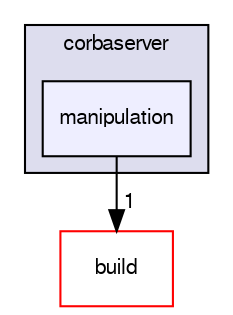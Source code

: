 digraph "manipulation" {
  compound=true
  node [ fontsize="10", fontname="FreeSans"];
  edge [ labelfontsize="10", labelfontname="FreeSans"];
  subgraph clusterdir_b4d1a845b7d187eff587f84b36cf4f45 {
    graph [ bgcolor="#ddddee", pencolor="black", label="corbaserver" fontname="FreeSans", fontsize="10", URL="dir_b4d1a845b7d187eff587f84b36cf4f45.html"]
  dir_586fae9859b8f60d97ce3dfdbfc57744 [shape=box, label="manipulation", style="filled", fillcolor="#eeeeff", pencolor="black", URL="dir_586fae9859b8f60d97ce3dfdbfc57744.html"];
  }
  dir_4fef79e7177ba769987a8da36c892c5f [shape=box label="build" fillcolor="white" style="filled" color="red" URL="dir_4fef79e7177ba769987a8da36c892c5f.html"];
  dir_586fae9859b8f60d97ce3dfdbfc57744->dir_4fef79e7177ba769987a8da36c892c5f [headlabel="1", labeldistance=1.5 headhref="dir_000012_000000.html"];
}
